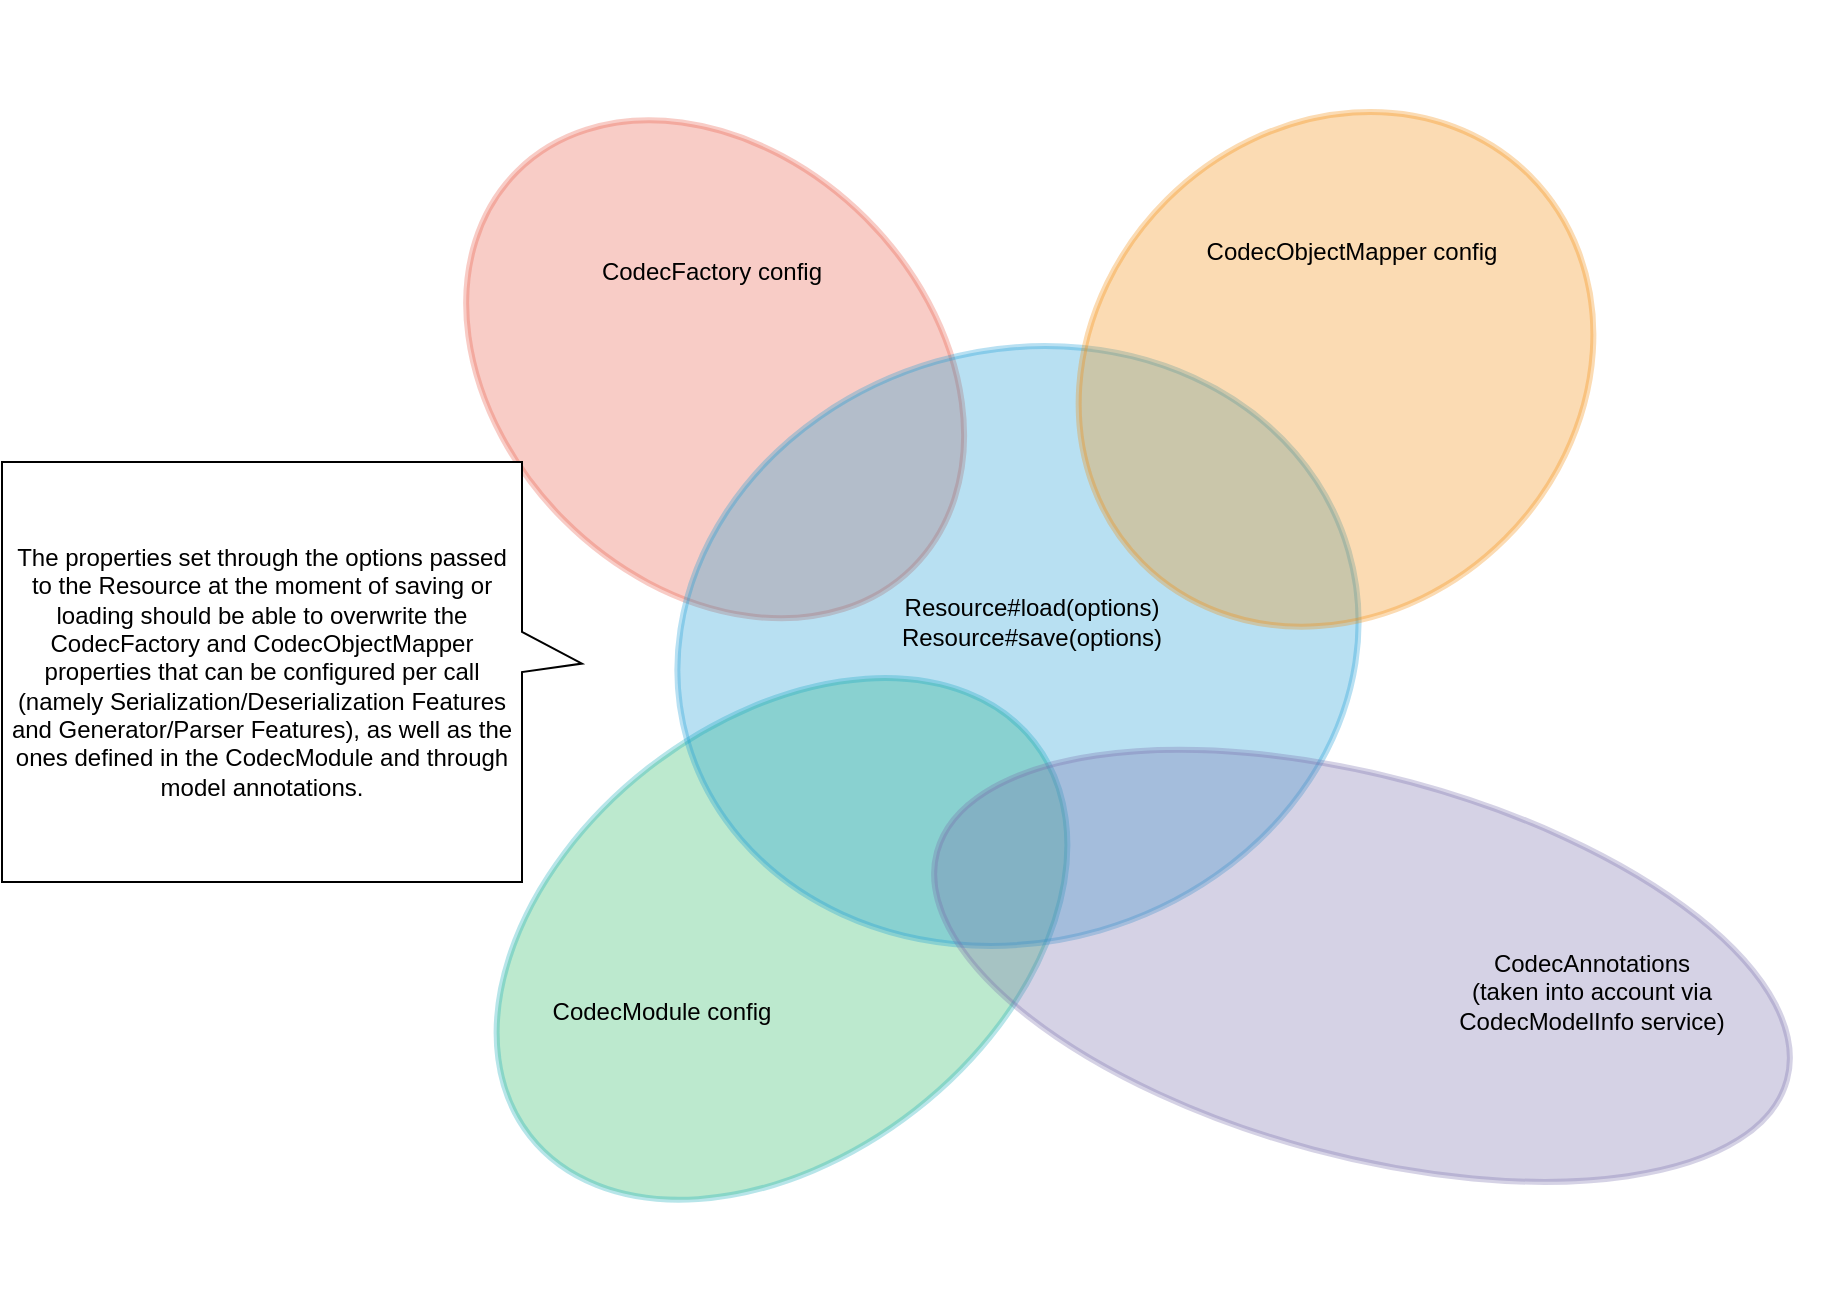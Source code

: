 <mxfile version="24.7.5">
  <diagram id="3228e29e-7158-1315-38df-8450db1d8a1d" name="Page-1">
    <mxGraphModel dx="1364" dy="963" grid="1" gridSize="10" guides="1" tooltips="1" connect="1" arrows="1" fold="1" page="1" pageScale="1" pageWidth="1169" pageHeight="827" background="none" math="0" shadow="0">
      <root>
        <mxCell id="0" />
        <mxCell id="1" parent="0" />
        <mxCell id="21565" value="" style="ellipse;whiteSpace=wrap;html=1;rounded=1;shadow=0;labelBackgroundColor=none;strokeColor=#e85642;strokeWidth=3;fillColor=#e85642;fontFamily=Helvetica;fontSize=14;fontColor=#2F5B7C;align=center;opacity=30;rotation=-135;" parent="1" vertex="1">
          <mxGeometry x="316.57" y="186.93" width="280" height="213.45" as="geometry" />
        </mxCell>
        <mxCell id="21566" value="" style="ellipse;whiteSpace=wrap;html=1;rounded=1;shadow=0;labelBackgroundColor=none;strokeColor=#12aab5;strokeWidth=3;fillColor=#21B55C;fontFamily=Helvetica;fontSize=14;fontColor=#2F5B7C;align=center;opacity=30;rotation=142;" parent="1" vertex="1">
          <mxGeometry x="330" y="470" width="320" height="216.94" as="geometry" />
        </mxCell>
        <mxCell id="21567" value="" style="ellipse;whiteSpace=wrap;html=1;rounded=1;shadow=0;labelBackgroundColor=none;strokeColor=#1699d3;strokeWidth=3;fillColor=#1699d3;fontFamily=Helvetica;fontSize=14;fontColor=#2F5B7C;align=center;opacity=30;rotation=74;" parent="1" vertex="1">
          <mxGeometry x="460" y="260" width="295.98" height="344" as="geometry" />
        </mxCell>
        <mxCell id="21568" value="" style="ellipse;whiteSpace=wrap;html=1;rounded=1;shadow=0;labelBackgroundColor=none;strokeColor=#F08705;strokeWidth=3;fillColor=#F08705;fontFamily=Helvetica;fontSize=14;fontColor=#2F5B7C;align=center;opacity=30;rotation=-45;direction=west;" parent="1" vertex="1">
          <mxGeometry x="630" y="173.9" width="274.02" height="239.52" as="geometry" />
        </mxCell>
        <mxCell id="21569" value="" style="ellipse;whiteSpace=wrap;html=1;rounded=1;shadow=0;labelBackgroundColor=none;strokeColor=#736ca8;strokeWidth=3;fillColor=#736ca8;fontFamily=Helvetica;fontSize=14;fontColor=#2F5B7C;align=center;opacity=30;rotation=15;" parent="1" vertex="1">
          <mxGeometry x="560" y="496.94" width="440" height="190" as="geometry" />
        </mxCell>
        <mxCell id="iCVGjswf5mPfFr9611RF-21591" value="Resource#load(options)&lt;div&gt;Resource#save(options)&lt;/div&gt;" style="text;html=1;align=center;verticalAlign=middle;whiteSpace=wrap;rounded=0;" parent="1" vertex="1">
          <mxGeometry x="550" y="400.38" width="130" height="39.62" as="geometry" />
        </mxCell>
        <mxCell id="iCVGjswf5mPfFr9611RF-21592" value="CodecAnnotations&lt;div&gt;(taken into account via CodecModelInfo service)&lt;/div&gt;" style="text;html=1;align=center;verticalAlign=middle;whiteSpace=wrap;rounded=0;" parent="1" vertex="1">
          <mxGeometry x="810" y="580" width="170" height="50" as="geometry" />
        </mxCell>
        <mxCell id="iCVGjswf5mPfFr9611RF-21593" value="CodecModule config" style="text;html=1;align=center;verticalAlign=middle;whiteSpace=wrap;rounded=0;" parent="1" vertex="1">
          <mxGeometry x="360" y="600" width="140" height="30" as="geometry" />
        </mxCell>
        <mxCell id="iCVGjswf5mPfFr9611RF-21594" value="CodecFactory config" style="text;html=1;align=center;verticalAlign=middle;whiteSpace=wrap;rounded=0;" parent="1" vertex="1">
          <mxGeometry x="370" y="230" width="170" height="30" as="geometry" />
        </mxCell>
        <mxCell id="iCVGjswf5mPfFr9611RF-21595" value="CodecObjectMapper config" style="text;html=1;align=center;verticalAlign=middle;whiteSpace=wrap;rounded=0;" parent="1" vertex="1">
          <mxGeometry x="690" y="220" width="170" height="30" as="geometry" />
        </mxCell>
        <mxCell id="iCVGjswf5mPfFr9611RF-21597" value="The properties set through the options passed to the Resource at the moment of saving or loading should be able to overwrite the CodecFactory and CodecObjectMapper properties that can be configured per call (namely Serialization/Deserialization Features and Generator/Parser Features), as well as the ones defined in the CodecModule and through model annotations." style="shape=callout;whiteSpace=wrap;html=1;perimeter=calloutPerimeter;size=30;position=0.5;direction=north;position2=0.52;" parent="1" vertex="1">
          <mxGeometry x="100" y="340" width="290" height="210" as="geometry" />
        </mxCell>
      </root>
    </mxGraphModel>
  </diagram>
</mxfile>

